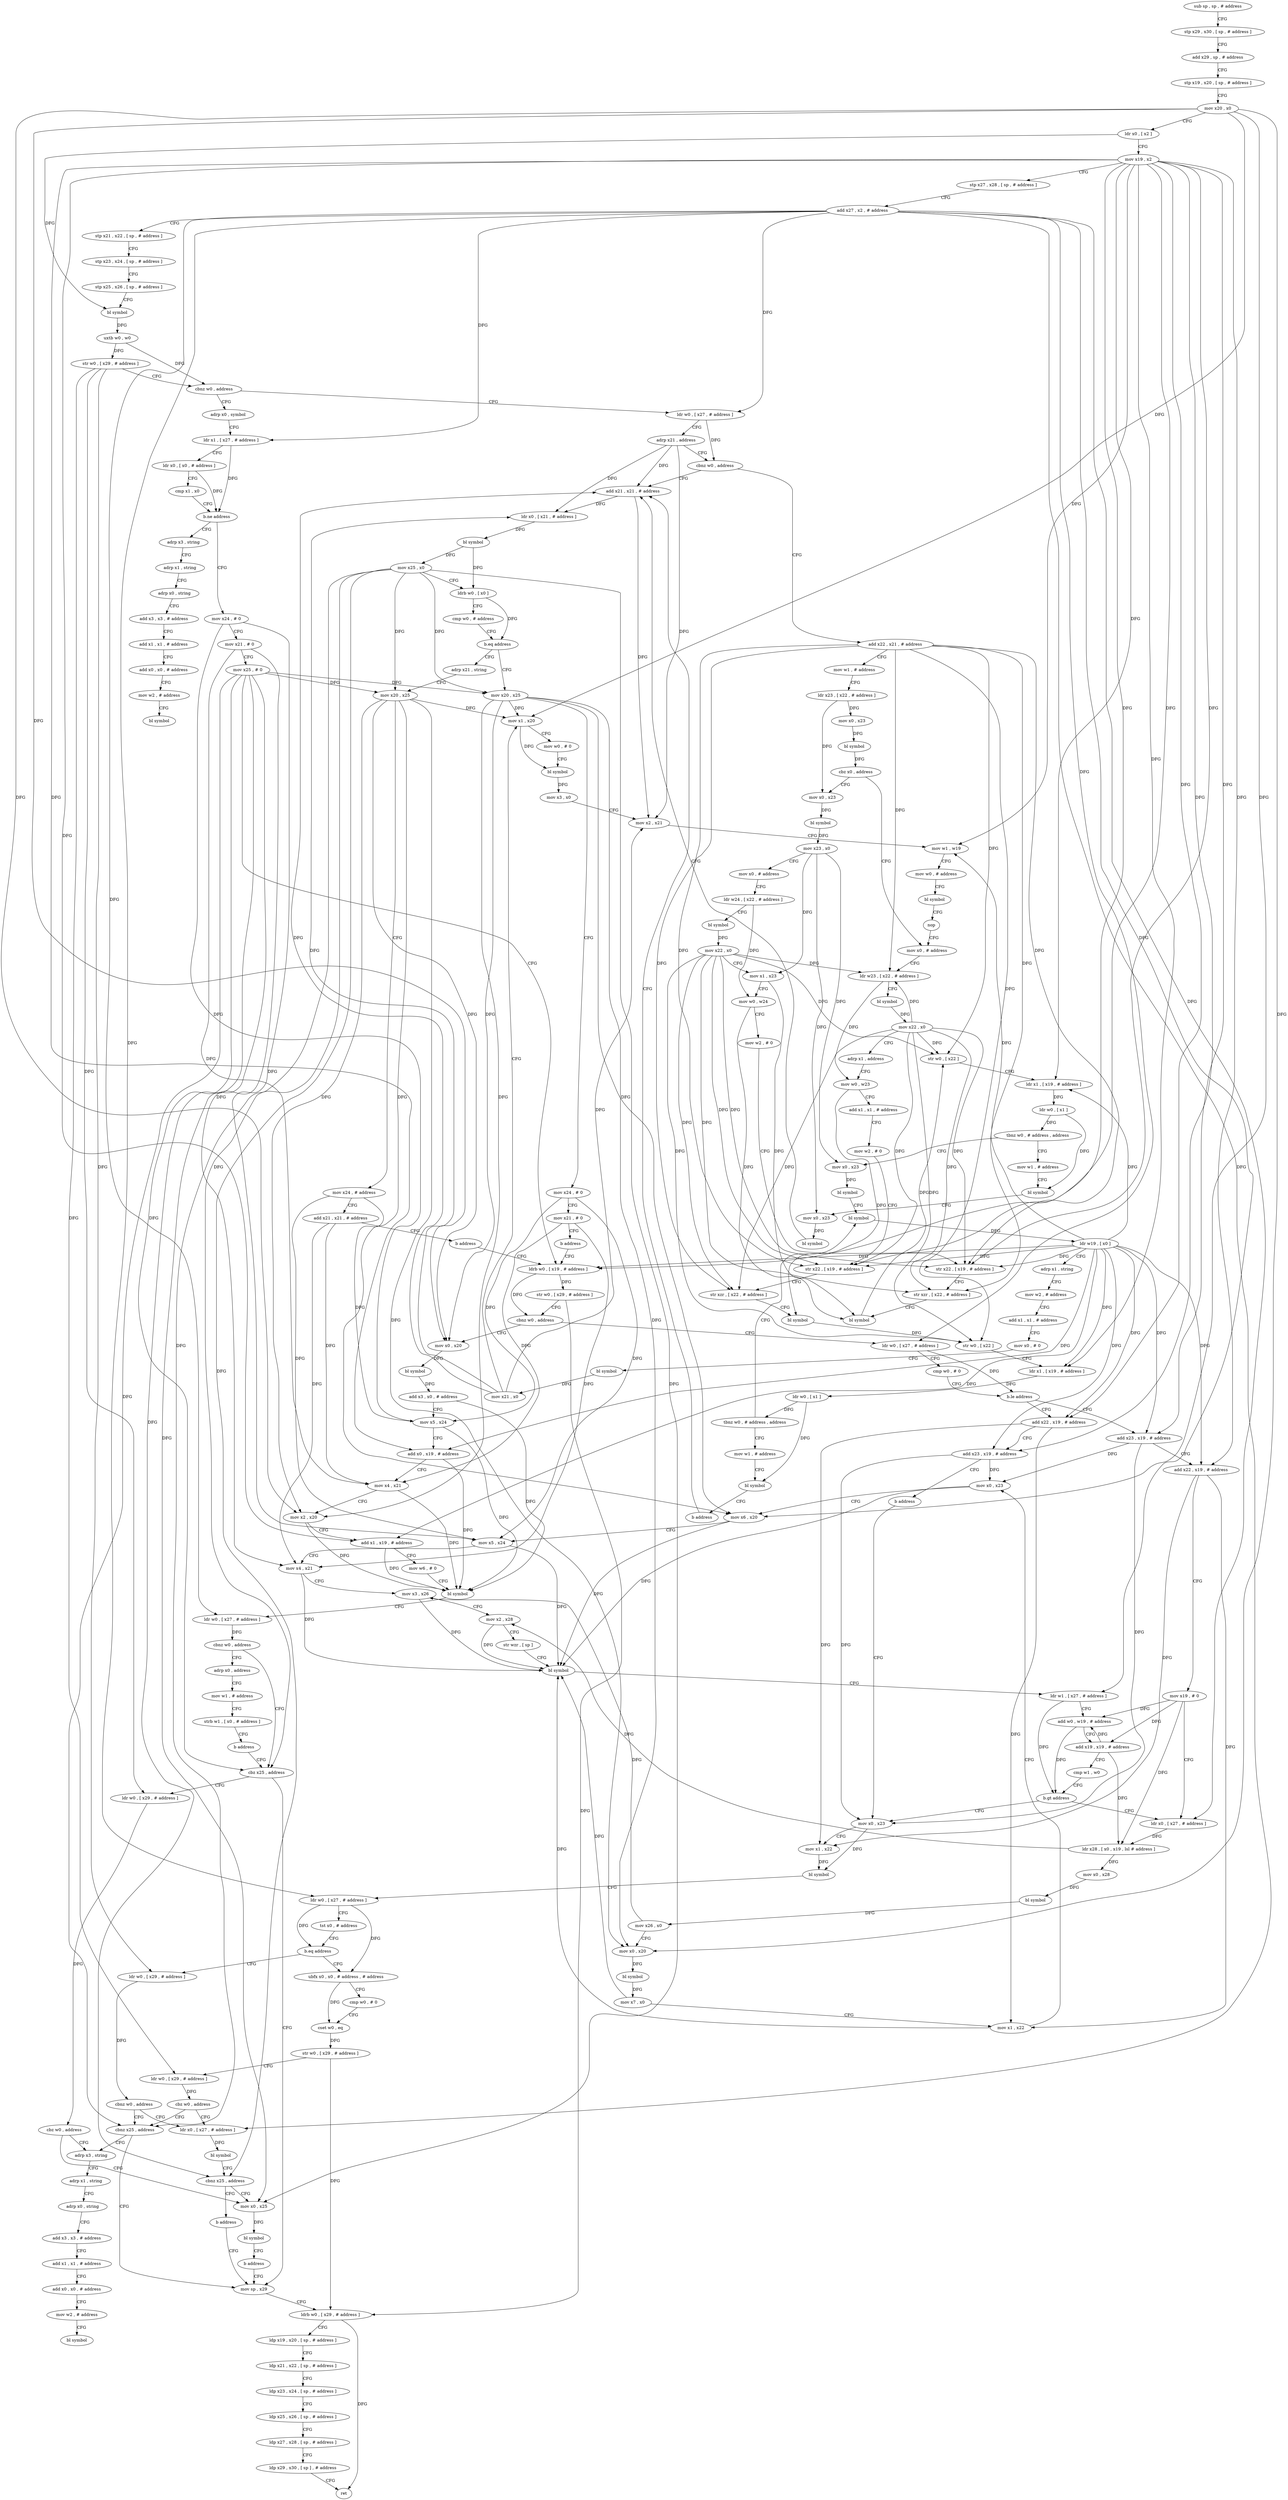 digraph "func" {
"4222768" [label = "sub sp , sp , # address" ]
"4222772" [label = "stp x29 , x30 , [ sp , # address ]" ]
"4222776" [label = "add x29 , sp , # address" ]
"4222780" [label = "stp x19 , x20 , [ sp , # address ]" ]
"4222784" [label = "mov x20 , x0" ]
"4222788" [label = "ldr x0 , [ x2 ]" ]
"4222792" [label = "mov x19 , x2" ]
"4222796" [label = "stp x27 , x28 , [ sp , # address ]" ]
"4222800" [label = "add x27 , x2 , # address" ]
"4222804" [label = "stp x21 , x22 , [ sp , # address ]" ]
"4222808" [label = "stp x23 , x24 , [ sp , # address ]" ]
"4222812" [label = "stp x25 , x26 , [ sp , # address ]" ]
"4222816" [label = "bl symbol" ]
"4222820" [label = "uxtb w0 , w0" ]
"4222824" [label = "str w0 , [ x29 , # address ]" ]
"4222828" [label = "cbnz w0 , address" ]
"4223176" [label = "ldr w0 , [ x27 , # address ]" ]
"4222832" [label = "adrp x0 , symbol" ]
"4223180" [label = "adrp x21 , address" ]
"4223184" [label = "cbnz w0 , address" ]
"4223296" [label = "add x21 , x21 , # address" ]
"4223188" [label = "add x22 , x21 , # address" ]
"4222836" [label = "ldr x1 , [ x27 , # address ]" ]
"4222840" [label = "ldr x0 , [ x0 , # address ]" ]
"4222844" [label = "cmp x1 , x0" ]
"4222848" [label = "b.ne address" ]
"4223568" [label = "adrp x3 , string" ]
"4222852" [label = "mov x24 , # 0" ]
"4223300" [label = "ldr x0 , [ x21 , # address ]" ]
"4223304" [label = "bl symbol" ]
"4223308" [label = "mov x25 , x0" ]
"4223312" [label = "ldrb w0 , [ x0 ]" ]
"4223316" [label = "cmp w0 , # address" ]
"4223320" [label = "b.eq address" ]
"4223360" [label = "mov x20 , x25" ]
"4223324" [label = "adrp x21 , string" ]
"4223192" [label = "mov w1 , # address" ]
"4223196" [label = "ldr x23 , [ x22 , # address ]" ]
"4223200" [label = "mov x0 , x23" ]
"4223204" [label = "bl symbol" ]
"4223208" [label = "cbz x0 , address" ]
"4223464" [label = "mov x0 , # address" ]
"4223212" [label = "mov x0 , x23" ]
"4223572" [label = "adrp x1 , string" ]
"4223576" [label = "adrp x0 , string" ]
"4223580" [label = "add x3 , x3 , # address" ]
"4223584" [label = "add x1 , x1 , # address" ]
"4223588" [label = "add x0 , x0 , # address" ]
"4223592" [label = "mov w2 , # address" ]
"4223596" [label = "bl symbol" ]
"4222856" [label = "mov x21 , # 0" ]
"4222860" [label = "mov x25 , # 0" ]
"4222864" [label = "ldrb w0 , [ x19 , # address ]" ]
"4223364" [label = "mov x24 , # 0" ]
"4223368" [label = "mov x21 , # 0" ]
"4223372" [label = "b address" ]
"4223328" [label = "mov x20 , x25" ]
"4223332" [label = "mov x24 , # address" ]
"4223336" [label = "add x21 , x21 , # address" ]
"4223340" [label = "b address" ]
"4223468" [label = "ldr w23 , [ x22 , # address ]" ]
"4223472" [label = "bl symbol" ]
"4223476" [label = "mov x22 , x0" ]
"4223480" [label = "adrp x1 , address" ]
"4223484" [label = "mov w0 , w23" ]
"4223488" [label = "add x1 , x1 , # address" ]
"4223492" [label = "mov w2 , # 0" ]
"4223496" [label = "str x22 , [ x19 , # address ]" ]
"4223500" [label = "str xzr , [ x22 , # address ]" ]
"4223504" [label = "bl symbol" ]
"4223508" [label = "str w0 , [ x22 ]" ]
"4223512" [label = "ldr x1 , [ x19 , # address ]" ]
"4223516" [label = "ldr w0 , [ x1 ]" ]
"4223520" [label = "tbnz w0 , # address , address" ]
"4223396" [label = "bl symbol" ]
"4223524" [label = "mov w1 , # address" ]
"4223216" [label = "bl symbol" ]
"4223220" [label = "mov x23 , x0" ]
"4223224" [label = "mov x0 , # address" ]
"4223228" [label = "ldr w24 , [ x22 , # address ]" ]
"4223232" [label = "bl symbol" ]
"4223236" [label = "mov x22 , x0" ]
"4223240" [label = "mov x1 , x23" ]
"4223244" [label = "mov w0 , w24" ]
"4223248" [label = "mov w2 , # 0" ]
"4223252" [label = "str x22 , [ x19 , # address ]" ]
"4223256" [label = "str xzr , [ x22 , # address ]" ]
"4223260" [label = "bl symbol" ]
"4223264" [label = "str w0 , [ x22 ]" ]
"4223268" [label = "ldr x1 , [ x19 , # address ]" ]
"4223272" [label = "ldr w0 , [ x1 ]" ]
"4223276" [label = "tbnz w0 , # address , address" ]
"4223388" [label = "mov x0 , x23" ]
"4223280" [label = "mov w1 , # address" ]
"4223104" [label = "mov x0 , x20" ]
"4223108" [label = "bl symbol" ]
"4223112" [label = "add x3 , x0 , # address" ]
"4223116" [label = "mov x5 , x24" ]
"4223120" [label = "add x0 , x19 , # address" ]
"4223124" [label = "mov x4 , x21" ]
"4223128" [label = "mov x2 , x20" ]
"4223132" [label = "add x1 , x19 , # address" ]
"4223136" [label = "mov w6 , # 0" ]
"4223140" [label = "bl symbol" ]
"4223144" [label = "ldr w0 , [ x27 , # address ]" ]
"4223148" [label = "cbnz w0 , address" ]
"4223344" [label = "adrp x0 , address" ]
"4223152" [label = "cbz x25 , address" ]
"4222876" [label = "ldr w0 , [ x27 , # address ]" ]
"4222880" [label = "cmp w0 , # 0" ]
"4222884" [label = "b.le address" ]
"4223376" [label = "add x22 , x19 , # address" ]
"4222888" [label = "add x23 , x19 , # address" ]
"4222868" [label = "str w0 , [ x29 , # address ]" ]
"4222872" [label = "cbnz w0 , address" ]
"4223400" [label = "ldr w19 , [ x0 ]" ]
"4223404" [label = "adrp x1 , string" ]
"4223408" [label = "mov w2 , # address" ]
"4223412" [label = "add x1 , x1 , # address" ]
"4223416" [label = "mov x0 , # 0" ]
"4223420" [label = "bl symbol" ]
"4223424" [label = "mov x21 , x0" ]
"4223428" [label = "mov x1 , x20" ]
"4223432" [label = "mov w0 , # 0" ]
"4223436" [label = "bl symbol" ]
"4223440" [label = "mov x3 , x0" ]
"4223444" [label = "mov x2 , x21" ]
"4223448" [label = "mov w1 , w19" ]
"4223452" [label = "mov w0 , # address" ]
"4223456" [label = "bl symbol" ]
"4223460" [label = "nop" ]
"4223528" [label = "bl symbol" ]
"4223532" [label = "b address" ]
"4223392" [label = "bl symbol" ]
"4223284" [label = "bl symbol" ]
"4223288" [label = "mov x0 , x23" ]
"4223292" [label = "bl symbol" ]
"4223348" [label = "mov w1 , # address" ]
"4223352" [label = "strb w1 , [ x0 , # address ]" ]
"4223356" [label = "b address" ]
"4223024" [label = "mov sp , x29" ]
"4223156" [label = "ldr w0 , [ x29 , # address ]" ]
"4223380" [label = "add x23 , x19 , # address" ]
"4223384" [label = "b address" ]
"4222988" [label = "mov x0 , x23" ]
"4222892" [label = "add x22 , x19 , # address" ]
"4222896" [label = "mov x19 , # 0" ]
"4222900" [label = "ldr x0 , [ x27 , # address ]" ]
"4223028" [label = "ldrb w0 , [ x29 , # address ]" ]
"4223032" [label = "ldp x19 , x20 , [ sp , # address ]" ]
"4223036" [label = "ldp x21 , x22 , [ sp , # address ]" ]
"4223040" [label = "ldp x23 , x24 , [ sp , # address ]" ]
"4223044" [label = "ldp x25 , x26 , [ sp , # address ]" ]
"4223048" [label = "ldp x27 , x28 , [ sp , # address ]" ]
"4223052" [label = "ldp x29 , x30 , [ sp ] , # address" ]
"4223056" [label = "ret" ]
"4223160" [label = "cbz w0 , address" ]
"4223536" [label = "adrp x3 , string" ]
"4223164" [label = "mov x0 , x25" ]
"4222992" [label = "mov x1 , x22" ]
"4222996" [label = "bl symbol" ]
"4223000" [label = "ldr w0 , [ x27 , # address ]" ]
"4223004" [label = "tst x0 , # address" ]
"4223008" [label = "b.eq address" ]
"4223064" [label = "ubfx x0 , x0 , # address , # address" ]
"4223012" [label = "ldr w0 , [ x29 , # address ]" ]
"4222904" [label = "ldr x28 , [ x0 , x19 , lsl # address ]" ]
"4222908" [label = "mov x0 , x28" ]
"4222912" [label = "bl symbol" ]
"4222916" [label = "mov x26 , x0" ]
"4222920" [label = "mov x0 , x20" ]
"4222924" [label = "bl symbol" ]
"4222928" [label = "mov x7 , x0" ]
"4222932" [label = "mov x1 , x22" ]
"4222936" [label = "mov x0 , x23" ]
"4222940" [label = "mov x6 , x20" ]
"4222944" [label = "mov x5 , x24" ]
"4222948" [label = "mov x4 , x21" ]
"4222952" [label = "mov x3 , x26" ]
"4222956" [label = "mov x2 , x28" ]
"4222960" [label = "str wzr , [ sp ]" ]
"4222964" [label = "bl symbol" ]
"4222968" [label = "ldr w1 , [ x27 , # address ]" ]
"4222972" [label = "add w0 , w19 , # address" ]
"4222976" [label = "add x19 , x19 , # address" ]
"4222980" [label = "cmp w1 , w0" ]
"4222984" [label = "b.gt address" ]
"4223540" [label = "adrp x1 , string" ]
"4223544" [label = "adrp x0 , string" ]
"4223548" [label = "add x3 , x3 , # address" ]
"4223552" [label = "add x1 , x1 , # address" ]
"4223556" [label = "add x0 , x0 , # address" ]
"4223560" [label = "mov w2 , # address" ]
"4223564" [label = "bl symbol" ]
"4223168" [label = "bl symbol" ]
"4223172" [label = "b address" ]
"4223068" [label = "cmp w0 , # 0" ]
"4223072" [label = "cset w0 , eq" ]
"4223076" [label = "str w0 , [ x29 , # address ]" ]
"4223080" [label = "ldr w0 , [ x29 , # address ]" ]
"4223084" [label = "cbz w0 , address" ]
"4223020" [label = "cbnz x25 , address" ]
"4223088" [label = "ldr x0 , [ x27 , # address ]" ]
"4223016" [label = "cbnz w0 , address" ]
"4223092" [label = "bl symbol" ]
"4223096" [label = "cbnz x25 , address" ]
"4223100" [label = "b address" ]
"4222768" -> "4222772" [ label = "CFG" ]
"4222772" -> "4222776" [ label = "CFG" ]
"4222776" -> "4222780" [ label = "CFG" ]
"4222780" -> "4222784" [ label = "CFG" ]
"4222784" -> "4222788" [ label = "CFG" ]
"4222784" -> "4223428" [ label = "DFG" ]
"4222784" -> "4223104" [ label = "DFG" ]
"4222784" -> "4223128" [ label = "DFG" ]
"4222784" -> "4222920" [ label = "DFG" ]
"4222784" -> "4222940" [ label = "DFG" ]
"4222788" -> "4222792" [ label = "CFG" ]
"4222788" -> "4222816" [ label = "DFG" ]
"4222792" -> "4222796" [ label = "CFG" ]
"4222792" -> "4223496" [ label = "DFG" ]
"4222792" -> "4223512" [ label = "DFG" ]
"4222792" -> "4223252" [ label = "DFG" ]
"4222792" -> "4223268" [ label = "DFG" ]
"4222792" -> "4222864" [ label = "DFG" ]
"4222792" -> "4223448" [ label = "DFG" ]
"4222792" -> "4223120" [ label = "DFG" ]
"4222792" -> "4223132" [ label = "DFG" ]
"4222792" -> "4223376" [ label = "DFG" ]
"4222792" -> "4223380" [ label = "DFG" ]
"4222792" -> "4222888" [ label = "DFG" ]
"4222792" -> "4222892" [ label = "DFG" ]
"4222796" -> "4222800" [ label = "CFG" ]
"4222800" -> "4222804" [ label = "CFG" ]
"4222800" -> "4223176" [ label = "DFG" ]
"4222800" -> "4222836" [ label = "DFG" ]
"4222800" -> "4223144" [ label = "DFG" ]
"4222800" -> "4222876" [ label = "DFG" ]
"4222800" -> "4223000" [ label = "DFG" ]
"4222800" -> "4222900" [ label = "DFG" ]
"4222800" -> "4222968" [ label = "DFG" ]
"4222800" -> "4223088" [ label = "DFG" ]
"4222804" -> "4222808" [ label = "CFG" ]
"4222808" -> "4222812" [ label = "CFG" ]
"4222812" -> "4222816" [ label = "CFG" ]
"4222816" -> "4222820" [ label = "DFG" ]
"4222820" -> "4222824" [ label = "DFG" ]
"4222820" -> "4222828" [ label = "DFG" ]
"4222824" -> "4222828" [ label = "CFG" ]
"4222824" -> "4223156" [ label = "DFG" ]
"4222824" -> "4223012" [ label = "DFG" ]
"4222824" -> "4223080" [ label = "DFG" ]
"4222828" -> "4223176" [ label = "CFG" ]
"4222828" -> "4222832" [ label = "CFG" ]
"4223176" -> "4223180" [ label = "CFG" ]
"4223176" -> "4223184" [ label = "DFG" ]
"4222832" -> "4222836" [ label = "CFG" ]
"4223180" -> "4223184" [ label = "CFG" ]
"4223180" -> "4223296" [ label = "DFG" ]
"4223180" -> "4223300" [ label = "DFG" ]
"4223180" -> "4223444" [ label = "DFG" ]
"4223184" -> "4223296" [ label = "CFG" ]
"4223184" -> "4223188" [ label = "CFG" ]
"4223296" -> "4223300" [ label = "DFG" ]
"4223296" -> "4223444" [ label = "DFG" ]
"4223188" -> "4223192" [ label = "CFG" ]
"4223188" -> "4223468" [ label = "DFG" ]
"4223188" -> "4223496" [ label = "DFG" ]
"4223188" -> "4223500" [ label = "DFG" ]
"4223188" -> "4223508" [ label = "DFG" ]
"4223188" -> "4223252" [ label = "DFG" ]
"4223188" -> "4223256" [ label = "DFG" ]
"4223188" -> "4223264" [ label = "DFG" ]
"4222836" -> "4222840" [ label = "CFG" ]
"4222836" -> "4222848" [ label = "DFG" ]
"4222840" -> "4222844" [ label = "CFG" ]
"4222840" -> "4222848" [ label = "DFG" ]
"4222844" -> "4222848" [ label = "CFG" ]
"4222848" -> "4223568" [ label = "CFG" ]
"4222848" -> "4222852" [ label = "CFG" ]
"4223568" -> "4223572" [ label = "CFG" ]
"4222852" -> "4222856" [ label = "CFG" ]
"4222852" -> "4223116" [ label = "DFG" ]
"4222852" -> "4222944" [ label = "DFG" ]
"4223300" -> "4223304" [ label = "DFG" ]
"4223304" -> "4223308" [ label = "DFG" ]
"4223304" -> "4223312" [ label = "DFG" ]
"4223308" -> "4223312" [ label = "CFG" ]
"4223308" -> "4223360" [ label = "DFG" ]
"4223308" -> "4223328" [ label = "DFG" ]
"4223308" -> "4223152" [ label = "DFG" ]
"4223308" -> "4223164" [ label = "DFG" ]
"4223308" -> "4223096" [ label = "DFG" ]
"4223308" -> "4223020" [ label = "DFG" ]
"4223312" -> "4223316" [ label = "CFG" ]
"4223312" -> "4223320" [ label = "DFG" ]
"4223316" -> "4223320" [ label = "CFG" ]
"4223320" -> "4223360" [ label = "CFG" ]
"4223320" -> "4223324" [ label = "CFG" ]
"4223360" -> "4223364" [ label = "CFG" ]
"4223360" -> "4223428" [ label = "DFG" ]
"4223360" -> "4223104" [ label = "DFG" ]
"4223360" -> "4223128" [ label = "DFG" ]
"4223360" -> "4222920" [ label = "DFG" ]
"4223360" -> "4222940" [ label = "DFG" ]
"4223324" -> "4223328" [ label = "CFG" ]
"4223192" -> "4223196" [ label = "CFG" ]
"4223196" -> "4223200" [ label = "DFG" ]
"4223196" -> "4223212" [ label = "DFG" ]
"4223200" -> "4223204" [ label = "DFG" ]
"4223204" -> "4223208" [ label = "DFG" ]
"4223208" -> "4223464" [ label = "CFG" ]
"4223208" -> "4223212" [ label = "CFG" ]
"4223464" -> "4223468" [ label = "CFG" ]
"4223212" -> "4223216" [ label = "DFG" ]
"4223572" -> "4223576" [ label = "CFG" ]
"4223576" -> "4223580" [ label = "CFG" ]
"4223580" -> "4223584" [ label = "CFG" ]
"4223584" -> "4223588" [ label = "CFG" ]
"4223588" -> "4223592" [ label = "CFG" ]
"4223592" -> "4223596" [ label = "CFG" ]
"4222856" -> "4222860" [ label = "CFG" ]
"4222856" -> "4223124" [ label = "DFG" ]
"4222856" -> "4222948" [ label = "DFG" ]
"4222860" -> "4222864" [ label = "CFG" ]
"4222860" -> "4223360" [ label = "DFG" ]
"4222860" -> "4223328" [ label = "DFG" ]
"4222860" -> "4223152" [ label = "DFG" ]
"4222860" -> "4223164" [ label = "DFG" ]
"4222860" -> "4223096" [ label = "DFG" ]
"4222860" -> "4223020" [ label = "DFG" ]
"4222864" -> "4222868" [ label = "DFG" ]
"4222864" -> "4222872" [ label = "DFG" ]
"4223364" -> "4223368" [ label = "CFG" ]
"4223364" -> "4223116" [ label = "DFG" ]
"4223364" -> "4222944" [ label = "DFG" ]
"4223368" -> "4223372" [ label = "CFG" ]
"4223368" -> "4223124" [ label = "DFG" ]
"4223368" -> "4222948" [ label = "DFG" ]
"4223372" -> "4222864" [ label = "CFG" ]
"4223328" -> "4223332" [ label = "CFG" ]
"4223328" -> "4223428" [ label = "DFG" ]
"4223328" -> "4223104" [ label = "DFG" ]
"4223328" -> "4223128" [ label = "DFG" ]
"4223328" -> "4222920" [ label = "DFG" ]
"4223328" -> "4222940" [ label = "DFG" ]
"4223332" -> "4223336" [ label = "CFG" ]
"4223332" -> "4223116" [ label = "DFG" ]
"4223332" -> "4222944" [ label = "DFG" ]
"4223336" -> "4223340" [ label = "CFG" ]
"4223336" -> "4223124" [ label = "DFG" ]
"4223336" -> "4222948" [ label = "DFG" ]
"4223340" -> "4222864" [ label = "CFG" ]
"4223468" -> "4223472" [ label = "CFG" ]
"4223468" -> "4223484" [ label = "DFG" ]
"4223472" -> "4223476" [ label = "DFG" ]
"4223476" -> "4223480" [ label = "CFG" ]
"4223476" -> "4223468" [ label = "DFG" ]
"4223476" -> "4223496" [ label = "DFG" ]
"4223476" -> "4223500" [ label = "DFG" ]
"4223476" -> "4223508" [ label = "DFG" ]
"4223476" -> "4223252" [ label = "DFG" ]
"4223476" -> "4223256" [ label = "DFG" ]
"4223476" -> "4223264" [ label = "DFG" ]
"4223480" -> "4223484" [ label = "CFG" ]
"4223484" -> "4223488" [ label = "CFG" ]
"4223484" -> "4223504" [ label = "DFG" ]
"4223488" -> "4223492" [ label = "CFG" ]
"4223492" -> "4223496" [ label = "CFG" ]
"4223496" -> "4223500" [ label = "CFG" ]
"4223500" -> "4223504" [ label = "CFG" ]
"4223504" -> "4223508" [ label = "DFG" ]
"4223508" -> "4223512" [ label = "CFG" ]
"4223512" -> "4223516" [ label = "DFG" ]
"4223516" -> "4223520" [ label = "DFG" ]
"4223516" -> "4223528" [ label = "DFG" ]
"4223520" -> "4223396" [ label = "CFG" ]
"4223520" -> "4223524" [ label = "CFG" ]
"4223396" -> "4223400" [ label = "DFG" ]
"4223524" -> "4223528" [ label = "CFG" ]
"4223216" -> "4223220" [ label = "DFG" ]
"4223220" -> "4223224" [ label = "CFG" ]
"4223220" -> "4223240" [ label = "DFG" ]
"4223220" -> "4223388" [ label = "DFG" ]
"4223220" -> "4223288" [ label = "DFG" ]
"4223224" -> "4223228" [ label = "CFG" ]
"4223228" -> "4223232" [ label = "CFG" ]
"4223228" -> "4223244" [ label = "DFG" ]
"4223232" -> "4223236" [ label = "DFG" ]
"4223236" -> "4223240" [ label = "CFG" ]
"4223236" -> "4223468" [ label = "DFG" ]
"4223236" -> "4223496" [ label = "DFG" ]
"4223236" -> "4223500" [ label = "DFG" ]
"4223236" -> "4223508" [ label = "DFG" ]
"4223236" -> "4223252" [ label = "DFG" ]
"4223236" -> "4223256" [ label = "DFG" ]
"4223236" -> "4223264" [ label = "DFG" ]
"4223240" -> "4223244" [ label = "CFG" ]
"4223240" -> "4223260" [ label = "DFG" ]
"4223244" -> "4223248" [ label = "CFG" ]
"4223244" -> "4223260" [ label = "DFG" ]
"4223248" -> "4223252" [ label = "CFG" ]
"4223252" -> "4223256" [ label = "CFG" ]
"4223256" -> "4223260" [ label = "CFG" ]
"4223260" -> "4223264" [ label = "DFG" ]
"4223264" -> "4223268" [ label = "CFG" ]
"4223268" -> "4223272" [ label = "DFG" ]
"4223272" -> "4223276" [ label = "DFG" ]
"4223272" -> "4223284" [ label = "DFG" ]
"4223276" -> "4223388" [ label = "CFG" ]
"4223276" -> "4223280" [ label = "CFG" ]
"4223388" -> "4223392" [ label = "DFG" ]
"4223280" -> "4223284" [ label = "CFG" ]
"4223104" -> "4223108" [ label = "DFG" ]
"4223108" -> "4223112" [ label = "DFG" ]
"4223112" -> "4223116" [ label = "CFG" ]
"4223112" -> "4223140" [ label = "DFG" ]
"4223116" -> "4223120" [ label = "CFG" ]
"4223116" -> "4223140" [ label = "DFG" ]
"4223120" -> "4223124" [ label = "CFG" ]
"4223120" -> "4223140" [ label = "DFG" ]
"4223124" -> "4223128" [ label = "CFG" ]
"4223124" -> "4223140" [ label = "DFG" ]
"4223128" -> "4223132" [ label = "CFG" ]
"4223128" -> "4223140" [ label = "DFG" ]
"4223132" -> "4223136" [ label = "CFG" ]
"4223132" -> "4223140" [ label = "DFG" ]
"4223136" -> "4223140" [ label = "CFG" ]
"4223140" -> "4223144" [ label = "CFG" ]
"4223144" -> "4223148" [ label = "DFG" ]
"4223148" -> "4223344" [ label = "CFG" ]
"4223148" -> "4223152" [ label = "CFG" ]
"4223344" -> "4223348" [ label = "CFG" ]
"4223152" -> "4223024" [ label = "CFG" ]
"4223152" -> "4223156" [ label = "CFG" ]
"4222876" -> "4222880" [ label = "CFG" ]
"4222876" -> "4222884" [ label = "DFG" ]
"4222880" -> "4222884" [ label = "CFG" ]
"4222884" -> "4223376" [ label = "CFG" ]
"4222884" -> "4222888" [ label = "CFG" ]
"4223376" -> "4223380" [ label = "CFG" ]
"4223376" -> "4222992" [ label = "DFG" ]
"4223376" -> "4222932" [ label = "DFG" ]
"4222888" -> "4222892" [ label = "CFG" ]
"4222888" -> "4222988" [ label = "DFG" ]
"4222888" -> "4222936" [ label = "DFG" ]
"4222868" -> "4222872" [ label = "CFG" ]
"4222868" -> "4223028" [ label = "DFG" ]
"4222872" -> "4223104" [ label = "CFG" ]
"4222872" -> "4222876" [ label = "CFG" ]
"4223400" -> "4223404" [ label = "CFG" ]
"4223400" -> "4223512" [ label = "DFG" ]
"4223400" -> "4223268" [ label = "DFG" ]
"4223400" -> "4222864" [ label = "DFG" ]
"4223400" -> "4223496" [ label = "DFG" ]
"4223400" -> "4223252" [ label = "DFG" ]
"4223400" -> "4223448" [ label = "DFG" ]
"4223400" -> "4223120" [ label = "DFG" ]
"4223400" -> "4223132" [ label = "DFG" ]
"4223400" -> "4223376" [ label = "DFG" ]
"4223400" -> "4223380" [ label = "DFG" ]
"4223400" -> "4222888" [ label = "DFG" ]
"4223400" -> "4222892" [ label = "DFG" ]
"4223404" -> "4223408" [ label = "CFG" ]
"4223408" -> "4223412" [ label = "CFG" ]
"4223412" -> "4223416" [ label = "CFG" ]
"4223416" -> "4223420" [ label = "CFG" ]
"4223420" -> "4223424" [ label = "DFG" ]
"4223424" -> "4223428" [ label = "CFG" ]
"4223424" -> "4223296" [ label = "DFG" ]
"4223424" -> "4223300" [ label = "DFG" ]
"4223424" -> "4223444" [ label = "DFG" ]
"4223428" -> "4223432" [ label = "CFG" ]
"4223428" -> "4223436" [ label = "DFG" ]
"4223432" -> "4223436" [ label = "CFG" ]
"4223436" -> "4223440" [ label = "DFG" ]
"4223440" -> "4223444" [ label = "CFG" ]
"4223444" -> "4223448" [ label = "CFG" ]
"4223448" -> "4223452" [ label = "CFG" ]
"4223452" -> "4223456" [ label = "CFG" ]
"4223456" -> "4223460" [ label = "CFG" ]
"4223460" -> "4223464" [ label = "CFG" ]
"4223528" -> "4223532" [ label = "CFG" ]
"4223532" -> "4223296" [ label = "CFG" ]
"4223392" -> "4223396" [ label = "CFG" ]
"4223284" -> "4223288" [ label = "CFG" ]
"4223288" -> "4223292" [ label = "DFG" ]
"4223292" -> "4223296" [ label = "CFG" ]
"4223348" -> "4223352" [ label = "CFG" ]
"4223352" -> "4223356" [ label = "CFG" ]
"4223356" -> "4223152" [ label = "CFG" ]
"4223024" -> "4223028" [ label = "CFG" ]
"4223156" -> "4223160" [ label = "DFG" ]
"4223380" -> "4223384" [ label = "CFG" ]
"4223380" -> "4222988" [ label = "DFG" ]
"4223380" -> "4222936" [ label = "DFG" ]
"4223384" -> "4222988" [ label = "CFG" ]
"4222988" -> "4222992" [ label = "CFG" ]
"4222988" -> "4222996" [ label = "DFG" ]
"4222892" -> "4222896" [ label = "CFG" ]
"4222892" -> "4222992" [ label = "DFG" ]
"4222892" -> "4222932" [ label = "DFG" ]
"4222896" -> "4222900" [ label = "CFG" ]
"4222896" -> "4222904" [ label = "DFG" ]
"4222896" -> "4222972" [ label = "DFG" ]
"4222896" -> "4222976" [ label = "DFG" ]
"4222900" -> "4222904" [ label = "DFG" ]
"4223028" -> "4223032" [ label = "CFG" ]
"4223028" -> "4223056" [ label = "DFG" ]
"4223032" -> "4223036" [ label = "CFG" ]
"4223036" -> "4223040" [ label = "CFG" ]
"4223040" -> "4223044" [ label = "CFG" ]
"4223044" -> "4223048" [ label = "CFG" ]
"4223048" -> "4223052" [ label = "CFG" ]
"4223052" -> "4223056" [ label = "CFG" ]
"4223160" -> "4223536" [ label = "CFG" ]
"4223160" -> "4223164" [ label = "CFG" ]
"4223536" -> "4223540" [ label = "CFG" ]
"4223164" -> "4223168" [ label = "DFG" ]
"4222992" -> "4222996" [ label = "DFG" ]
"4222996" -> "4223000" [ label = "CFG" ]
"4223000" -> "4223004" [ label = "CFG" ]
"4223000" -> "4223008" [ label = "DFG" ]
"4223000" -> "4223064" [ label = "DFG" ]
"4223004" -> "4223008" [ label = "CFG" ]
"4223008" -> "4223064" [ label = "CFG" ]
"4223008" -> "4223012" [ label = "CFG" ]
"4223064" -> "4223068" [ label = "CFG" ]
"4223064" -> "4223072" [ label = "DFG" ]
"4223012" -> "4223016" [ label = "DFG" ]
"4222904" -> "4222908" [ label = "DFG" ]
"4222904" -> "4222956" [ label = "DFG" ]
"4222908" -> "4222912" [ label = "DFG" ]
"4222912" -> "4222916" [ label = "DFG" ]
"4222916" -> "4222920" [ label = "CFG" ]
"4222916" -> "4222952" [ label = "DFG" ]
"4222920" -> "4222924" [ label = "DFG" ]
"4222924" -> "4222928" [ label = "DFG" ]
"4222928" -> "4222932" [ label = "CFG" ]
"4222928" -> "4222964" [ label = "DFG" ]
"4222932" -> "4222936" [ label = "CFG" ]
"4222932" -> "4222964" [ label = "DFG" ]
"4222936" -> "4222940" [ label = "CFG" ]
"4222936" -> "4222964" [ label = "DFG" ]
"4222940" -> "4222944" [ label = "CFG" ]
"4222940" -> "4222964" [ label = "DFG" ]
"4222944" -> "4222948" [ label = "CFG" ]
"4222944" -> "4222964" [ label = "DFG" ]
"4222948" -> "4222952" [ label = "CFG" ]
"4222948" -> "4222964" [ label = "DFG" ]
"4222952" -> "4222956" [ label = "CFG" ]
"4222952" -> "4222964" [ label = "DFG" ]
"4222956" -> "4222960" [ label = "CFG" ]
"4222956" -> "4222964" [ label = "DFG" ]
"4222960" -> "4222964" [ label = "CFG" ]
"4222964" -> "4222968" [ label = "CFG" ]
"4222968" -> "4222972" [ label = "CFG" ]
"4222968" -> "4222984" [ label = "DFG" ]
"4222972" -> "4222976" [ label = "CFG" ]
"4222972" -> "4222984" [ label = "DFG" ]
"4222976" -> "4222980" [ label = "CFG" ]
"4222976" -> "4222904" [ label = "DFG" ]
"4222976" -> "4222972" [ label = "DFG" ]
"4222980" -> "4222984" [ label = "CFG" ]
"4222984" -> "4222900" [ label = "CFG" ]
"4222984" -> "4222988" [ label = "CFG" ]
"4223540" -> "4223544" [ label = "CFG" ]
"4223544" -> "4223548" [ label = "CFG" ]
"4223548" -> "4223552" [ label = "CFG" ]
"4223552" -> "4223556" [ label = "CFG" ]
"4223556" -> "4223560" [ label = "CFG" ]
"4223560" -> "4223564" [ label = "CFG" ]
"4223168" -> "4223172" [ label = "CFG" ]
"4223172" -> "4223024" [ label = "CFG" ]
"4223068" -> "4223072" [ label = "CFG" ]
"4223072" -> "4223076" [ label = "DFG" ]
"4223076" -> "4223080" [ label = "CFG" ]
"4223076" -> "4223028" [ label = "DFG" ]
"4223080" -> "4223084" [ label = "DFG" ]
"4223084" -> "4223020" [ label = "CFG" ]
"4223084" -> "4223088" [ label = "CFG" ]
"4223020" -> "4223536" [ label = "CFG" ]
"4223020" -> "4223024" [ label = "CFG" ]
"4223088" -> "4223092" [ label = "DFG" ]
"4223016" -> "4223088" [ label = "CFG" ]
"4223016" -> "4223020" [ label = "CFG" ]
"4223092" -> "4223096" [ label = "CFG" ]
"4223096" -> "4223164" [ label = "CFG" ]
"4223096" -> "4223100" [ label = "CFG" ]
"4223100" -> "4223024" [ label = "CFG" ]
}
